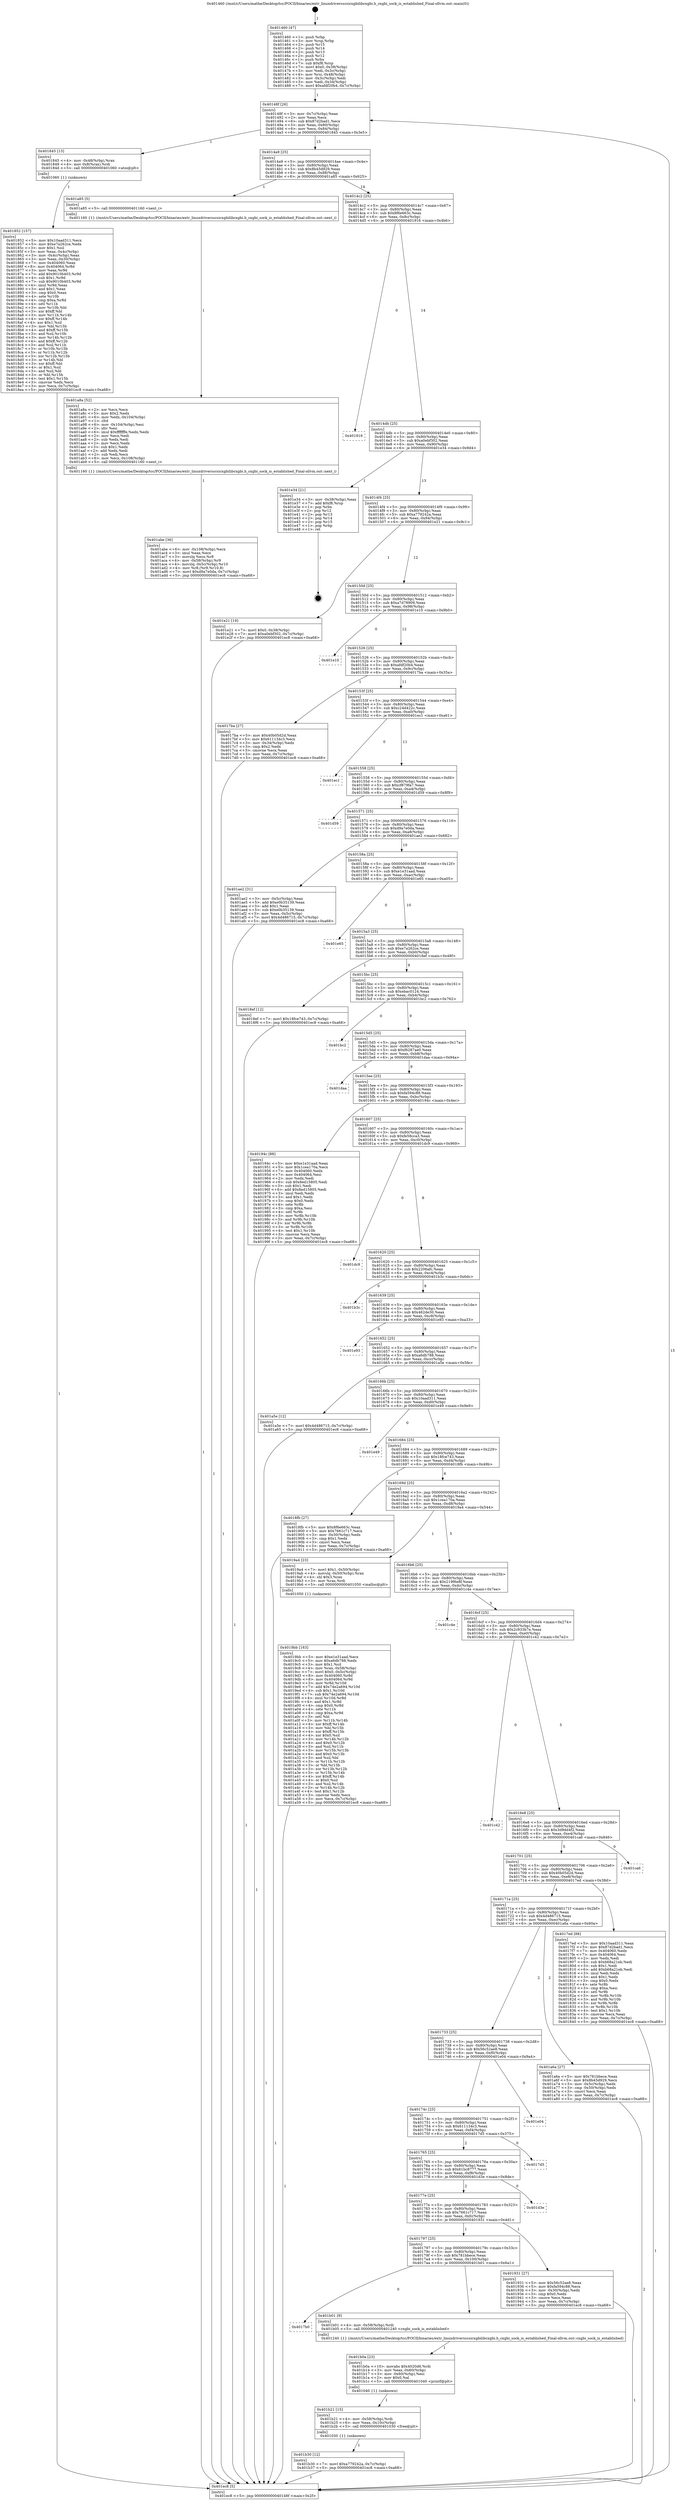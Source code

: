 digraph "0x401460" {
  label = "0x401460 (/mnt/c/Users/mathe/Desktop/tcc/POCII/binaries/extr_linuxdriversscsicxgbilibcxgbi.h_cxgbi_sock_is_established_Final-ollvm.out::main(0))"
  labelloc = "t"
  node[shape=record]

  Entry [label="",width=0.3,height=0.3,shape=circle,fillcolor=black,style=filled]
  "0x40148f" [label="{
     0x40148f [26]\l
     | [instrs]\l
     &nbsp;&nbsp;0x40148f \<+3\>: mov -0x7c(%rbp),%eax\l
     &nbsp;&nbsp;0x401492 \<+2\>: mov %eax,%ecx\l
     &nbsp;&nbsp;0x401494 \<+6\>: sub $0x87d2bad1,%ecx\l
     &nbsp;&nbsp;0x40149a \<+3\>: mov %eax,-0x80(%rbp)\l
     &nbsp;&nbsp;0x40149d \<+6\>: mov %ecx,-0x84(%rbp)\l
     &nbsp;&nbsp;0x4014a3 \<+6\>: je 0000000000401845 \<main+0x3e5\>\l
  }"]
  "0x401845" [label="{
     0x401845 [13]\l
     | [instrs]\l
     &nbsp;&nbsp;0x401845 \<+4\>: mov -0x48(%rbp),%rax\l
     &nbsp;&nbsp;0x401849 \<+4\>: mov 0x8(%rax),%rdi\l
     &nbsp;&nbsp;0x40184d \<+5\>: call 0000000000401060 \<atoi@plt\>\l
     | [calls]\l
     &nbsp;&nbsp;0x401060 \{1\} (unknown)\l
  }"]
  "0x4014a9" [label="{
     0x4014a9 [25]\l
     | [instrs]\l
     &nbsp;&nbsp;0x4014a9 \<+5\>: jmp 00000000004014ae \<main+0x4e\>\l
     &nbsp;&nbsp;0x4014ae \<+3\>: mov -0x80(%rbp),%eax\l
     &nbsp;&nbsp;0x4014b1 \<+5\>: sub $0x8b45d929,%eax\l
     &nbsp;&nbsp;0x4014b6 \<+6\>: mov %eax,-0x88(%rbp)\l
     &nbsp;&nbsp;0x4014bc \<+6\>: je 0000000000401a85 \<main+0x625\>\l
  }"]
  Exit [label="",width=0.3,height=0.3,shape=circle,fillcolor=black,style=filled,peripheries=2]
  "0x401a85" [label="{
     0x401a85 [5]\l
     | [instrs]\l
     &nbsp;&nbsp;0x401a85 \<+5\>: call 0000000000401160 \<next_i\>\l
     | [calls]\l
     &nbsp;&nbsp;0x401160 \{1\} (/mnt/c/Users/mathe/Desktop/tcc/POCII/binaries/extr_linuxdriversscsicxgbilibcxgbi.h_cxgbi_sock_is_established_Final-ollvm.out::next_i)\l
  }"]
  "0x4014c2" [label="{
     0x4014c2 [25]\l
     | [instrs]\l
     &nbsp;&nbsp;0x4014c2 \<+5\>: jmp 00000000004014c7 \<main+0x67\>\l
     &nbsp;&nbsp;0x4014c7 \<+3\>: mov -0x80(%rbp),%eax\l
     &nbsp;&nbsp;0x4014ca \<+5\>: sub $0x8f6e663c,%eax\l
     &nbsp;&nbsp;0x4014cf \<+6\>: mov %eax,-0x8c(%rbp)\l
     &nbsp;&nbsp;0x4014d5 \<+6\>: je 0000000000401916 \<main+0x4b6\>\l
  }"]
  "0x401b30" [label="{
     0x401b30 [12]\l
     | [instrs]\l
     &nbsp;&nbsp;0x401b30 \<+7\>: movl $0xa779242a,-0x7c(%rbp)\l
     &nbsp;&nbsp;0x401b37 \<+5\>: jmp 0000000000401ec8 \<main+0xa68\>\l
  }"]
  "0x401916" [label="{
     0x401916\l
  }", style=dashed]
  "0x4014db" [label="{
     0x4014db [25]\l
     | [instrs]\l
     &nbsp;&nbsp;0x4014db \<+5\>: jmp 00000000004014e0 \<main+0x80\>\l
     &nbsp;&nbsp;0x4014e0 \<+3\>: mov -0x80(%rbp),%eax\l
     &nbsp;&nbsp;0x4014e3 \<+5\>: sub $0xa0ebf302,%eax\l
     &nbsp;&nbsp;0x4014e8 \<+6\>: mov %eax,-0x90(%rbp)\l
     &nbsp;&nbsp;0x4014ee \<+6\>: je 0000000000401e34 \<main+0x9d4\>\l
  }"]
  "0x401b21" [label="{
     0x401b21 [15]\l
     | [instrs]\l
     &nbsp;&nbsp;0x401b21 \<+4\>: mov -0x58(%rbp),%rdi\l
     &nbsp;&nbsp;0x401b25 \<+6\>: mov %eax,-0x10c(%rbp)\l
     &nbsp;&nbsp;0x401b2b \<+5\>: call 0000000000401030 \<free@plt\>\l
     | [calls]\l
     &nbsp;&nbsp;0x401030 \{1\} (unknown)\l
  }"]
  "0x401e34" [label="{
     0x401e34 [21]\l
     | [instrs]\l
     &nbsp;&nbsp;0x401e34 \<+3\>: mov -0x38(%rbp),%eax\l
     &nbsp;&nbsp;0x401e37 \<+7\>: add $0xf8,%rsp\l
     &nbsp;&nbsp;0x401e3e \<+1\>: pop %rbx\l
     &nbsp;&nbsp;0x401e3f \<+2\>: pop %r12\l
     &nbsp;&nbsp;0x401e41 \<+2\>: pop %r13\l
     &nbsp;&nbsp;0x401e43 \<+2\>: pop %r14\l
     &nbsp;&nbsp;0x401e45 \<+2\>: pop %r15\l
     &nbsp;&nbsp;0x401e47 \<+1\>: pop %rbp\l
     &nbsp;&nbsp;0x401e48 \<+1\>: ret\l
  }"]
  "0x4014f4" [label="{
     0x4014f4 [25]\l
     | [instrs]\l
     &nbsp;&nbsp;0x4014f4 \<+5\>: jmp 00000000004014f9 \<main+0x99\>\l
     &nbsp;&nbsp;0x4014f9 \<+3\>: mov -0x80(%rbp),%eax\l
     &nbsp;&nbsp;0x4014fc \<+5\>: sub $0xa779242a,%eax\l
     &nbsp;&nbsp;0x401501 \<+6\>: mov %eax,-0x94(%rbp)\l
     &nbsp;&nbsp;0x401507 \<+6\>: je 0000000000401e21 \<main+0x9c1\>\l
  }"]
  "0x401b0a" [label="{
     0x401b0a [23]\l
     | [instrs]\l
     &nbsp;&nbsp;0x401b0a \<+10\>: movabs $0x4020d6,%rdi\l
     &nbsp;&nbsp;0x401b14 \<+3\>: mov %eax,-0x60(%rbp)\l
     &nbsp;&nbsp;0x401b17 \<+3\>: mov -0x60(%rbp),%esi\l
     &nbsp;&nbsp;0x401b1a \<+2\>: mov $0x0,%al\l
     &nbsp;&nbsp;0x401b1c \<+5\>: call 0000000000401040 \<printf@plt\>\l
     | [calls]\l
     &nbsp;&nbsp;0x401040 \{1\} (unknown)\l
  }"]
  "0x401e21" [label="{
     0x401e21 [19]\l
     | [instrs]\l
     &nbsp;&nbsp;0x401e21 \<+7\>: movl $0x0,-0x38(%rbp)\l
     &nbsp;&nbsp;0x401e28 \<+7\>: movl $0xa0ebf302,-0x7c(%rbp)\l
     &nbsp;&nbsp;0x401e2f \<+5\>: jmp 0000000000401ec8 \<main+0xa68\>\l
  }"]
  "0x40150d" [label="{
     0x40150d [25]\l
     | [instrs]\l
     &nbsp;&nbsp;0x40150d \<+5\>: jmp 0000000000401512 \<main+0xb2\>\l
     &nbsp;&nbsp;0x401512 \<+3\>: mov -0x80(%rbp),%eax\l
     &nbsp;&nbsp;0x401515 \<+5\>: sub $0xa7d78909,%eax\l
     &nbsp;&nbsp;0x40151a \<+6\>: mov %eax,-0x98(%rbp)\l
     &nbsp;&nbsp;0x401520 \<+6\>: je 0000000000401e10 \<main+0x9b0\>\l
  }"]
  "0x4017b0" [label="{
     0x4017b0\l
  }", style=dashed]
  "0x401e10" [label="{
     0x401e10\l
  }", style=dashed]
  "0x401526" [label="{
     0x401526 [25]\l
     | [instrs]\l
     &nbsp;&nbsp;0x401526 \<+5\>: jmp 000000000040152b \<main+0xcb\>\l
     &nbsp;&nbsp;0x40152b \<+3\>: mov -0x80(%rbp),%eax\l
     &nbsp;&nbsp;0x40152e \<+5\>: sub $0xafdf20b4,%eax\l
     &nbsp;&nbsp;0x401533 \<+6\>: mov %eax,-0x9c(%rbp)\l
     &nbsp;&nbsp;0x401539 \<+6\>: je 00000000004017ba \<main+0x35a\>\l
  }"]
  "0x401b01" [label="{
     0x401b01 [9]\l
     | [instrs]\l
     &nbsp;&nbsp;0x401b01 \<+4\>: mov -0x58(%rbp),%rdi\l
     &nbsp;&nbsp;0x401b05 \<+5\>: call 0000000000401240 \<cxgbi_sock_is_established\>\l
     | [calls]\l
     &nbsp;&nbsp;0x401240 \{1\} (/mnt/c/Users/mathe/Desktop/tcc/POCII/binaries/extr_linuxdriversscsicxgbilibcxgbi.h_cxgbi_sock_is_established_Final-ollvm.out::cxgbi_sock_is_established)\l
  }"]
  "0x4017ba" [label="{
     0x4017ba [27]\l
     | [instrs]\l
     &nbsp;&nbsp;0x4017ba \<+5\>: mov $0x40b05d2d,%eax\l
     &nbsp;&nbsp;0x4017bf \<+5\>: mov $0x611134c3,%ecx\l
     &nbsp;&nbsp;0x4017c4 \<+3\>: mov -0x34(%rbp),%edx\l
     &nbsp;&nbsp;0x4017c7 \<+3\>: cmp $0x2,%edx\l
     &nbsp;&nbsp;0x4017ca \<+3\>: cmovne %ecx,%eax\l
     &nbsp;&nbsp;0x4017cd \<+3\>: mov %eax,-0x7c(%rbp)\l
     &nbsp;&nbsp;0x4017d0 \<+5\>: jmp 0000000000401ec8 \<main+0xa68\>\l
  }"]
  "0x40153f" [label="{
     0x40153f [25]\l
     | [instrs]\l
     &nbsp;&nbsp;0x40153f \<+5\>: jmp 0000000000401544 \<main+0xe4\>\l
     &nbsp;&nbsp;0x401544 \<+3\>: mov -0x80(%rbp),%eax\l
     &nbsp;&nbsp;0x401547 \<+5\>: sub $0xc24d422c,%eax\l
     &nbsp;&nbsp;0x40154c \<+6\>: mov %eax,-0xa0(%rbp)\l
     &nbsp;&nbsp;0x401552 \<+6\>: je 0000000000401ec1 \<main+0xa61\>\l
  }"]
  "0x401ec8" [label="{
     0x401ec8 [5]\l
     | [instrs]\l
     &nbsp;&nbsp;0x401ec8 \<+5\>: jmp 000000000040148f \<main+0x2f\>\l
  }"]
  "0x401460" [label="{
     0x401460 [47]\l
     | [instrs]\l
     &nbsp;&nbsp;0x401460 \<+1\>: push %rbp\l
     &nbsp;&nbsp;0x401461 \<+3\>: mov %rsp,%rbp\l
     &nbsp;&nbsp;0x401464 \<+2\>: push %r15\l
     &nbsp;&nbsp;0x401466 \<+2\>: push %r14\l
     &nbsp;&nbsp;0x401468 \<+2\>: push %r13\l
     &nbsp;&nbsp;0x40146a \<+2\>: push %r12\l
     &nbsp;&nbsp;0x40146c \<+1\>: push %rbx\l
     &nbsp;&nbsp;0x40146d \<+7\>: sub $0xf8,%rsp\l
     &nbsp;&nbsp;0x401474 \<+7\>: movl $0x0,-0x38(%rbp)\l
     &nbsp;&nbsp;0x40147b \<+3\>: mov %edi,-0x3c(%rbp)\l
     &nbsp;&nbsp;0x40147e \<+4\>: mov %rsi,-0x48(%rbp)\l
     &nbsp;&nbsp;0x401482 \<+3\>: mov -0x3c(%rbp),%edi\l
     &nbsp;&nbsp;0x401485 \<+3\>: mov %edi,-0x34(%rbp)\l
     &nbsp;&nbsp;0x401488 \<+7\>: movl $0xafdf20b4,-0x7c(%rbp)\l
  }"]
  "0x401abe" [label="{
     0x401abe [36]\l
     | [instrs]\l
     &nbsp;&nbsp;0x401abe \<+6\>: mov -0x108(%rbp),%ecx\l
     &nbsp;&nbsp;0x401ac4 \<+3\>: imul %eax,%ecx\l
     &nbsp;&nbsp;0x401ac7 \<+3\>: movslq %ecx,%r8\l
     &nbsp;&nbsp;0x401aca \<+4\>: mov -0x58(%rbp),%r9\l
     &nbsp;&nbsp;0x401ace \<+4\>: movslq -0x5c(%rbp),%r10\l
     &nbsp;&nbsp;0x401ad2 \<+4\>: mov %r8,(%r9,%r10,8)\l
     &nbsp;&nbsp;0x401ad6 \<+7\>: movl $0xd9a7e0da,-0x7c(%rbp)\l
     &nbsp;&nbsp;0x401add \<+5\>: jmp 0000000000401ec8 \<main+0xa68\>\l
  }"]
  "0x401ec1" [label="{
     0x401ec1\l
  }", style=dashed]
  "0x401558" [label="{
     0x401558 [25]\l
     | [instrs]\l
     &nbsp;&nbsp;0x401558 \<+5\>: jmp 000000000040155d \<main+0xfd\>\l
     &nbsp;&nbsp;0x40155d \<+3\>: mov -0x80(%rbp),%eax\l
     &nbsp;&nbsp;0x401560 \<+5\>: sub $0xcf879fa7,%eax\l
     &nbsp;&nbsp;0x401565 \<+6\>: mov %eax,-0xa4(%rbp)\l
     &nbsp;&nbsp;0x40156b \<+6\>: je 0000000000401d59 \<main+0x8f9\>\l
  }"]
  "0x401a8a" [label="{
     0x401a8a [52]\l
     | [instrs]\l
     &nbsp;&nbsp;0x401a8a \<+2\>: xor %ecx,%ecx\l
     &nbsp;&nbsp;0x401a8c \<+5\>: mov $0x2,%edx\l
     &nbsp;&nbsp;0x401a91 \<+6\>: mov %edx,-0x104(%rbp)\l
     &nbsp;&nbsp;0x401a97 \<+1\>: cltd\l
     &nbsp;&nbsp;0x401a98 \<+6\>: mov -0x104(%rbp),%esi\l
     &nbsp;&nbsp;0x401a9e \<+2\>: idiv %esi\l
     &nbsp;&nbsp;0x401aa0 \<+6\>: imul $0xfffffffe,%edx,%edx\l
     &nbsp;&nbsp;0x401aa6 \<+2\>: mov %ecx,%edi\l
     &nbsp;&nbsp;0x401aa8 \<+2\>: sub %edx,%edi\l
     &nbsp;&nbsp;0x401aaa \<+2\>: mov %ecx,%edx\l
     &nbsp;&nbsp;0x401aac \<+3\>: sub $0x1,%edx\l
     &nbsp;&nbsp;0x401aaf \<+2\>: add %edx,%edi\l
     &nbsp;&nbsp;0x401ab1 \<+2\>: sub %edi,%ecx\l
     &nbsp;&nbsp;0x401ab3 \<+6\>: mov %ecx,-0x108(%rbp)\l
     &nbsp;&nbsp;0x401ab9 \<+5\>: call 0000000000401160 \<next_i\>\l
     | [calls]\l
     &nbsp;&nbsp;0x401160 \{1\} (/mnt/c/Users/mathe/Desktop/tcc/POCII/binaries/extr_linuxdriversscsicxgbilibcxgbi.h_cxgbi_sock_is_established_Final-ollvm.out::next_i)\l
  }"]
  "0x401d59" [label="{
     0x401d59\l
  }", style=dashed]
  "0x401571" [label="{
     0x401571 [25]\l
     | [instrs]\l
     &nbsp;&nbsp;0x401571 \<+5\>: jmp 0000000000401576 \<main+0x116\>\l
     &nbsp;&nbsp;0x401576 \<+3\>: mov -0x80(%rbp),%eax\l
     &nbsp;&nbsp;0x401579 \<+5\>: sub $0xd9a7e0da,%eax\l
     &nbsp;&nbsp;0x40157e \<+6\>: mov %eax,-0xa8(%rbp)\l
     &nbsp;&nbsp;0x401584 \<+6\>: je 0000000000401ae2 \<main+0x682\>\l
  }"]
  "0x4019bb" [label="{
     0x4019bb [163]\l
     | [instrs]\l
     &nbsp;&nbsp;0x4019bb \<+5\>: mov $0xe1e31aad,%ecx\l
     &nbsp;&nbsp;0x4019c0 \<+5\>: mov $0xa6db788,%edx\l
     &nbsp;&nbsp;0x4019c5 \<+3\>: mov $0x1,%sil\l
     &nbsp;&nbsp;0x4019c8 \<+4\>: mov %rax,-0x58(%rbp)\l
     &nbsp;&nbsp;0x4019cc \<+7\>: movl $0x0,-0x5c(%rbp)\l
     &nbsp;&nbsp;0x4019d3 \<+8\>: mov 0x404060,%r8d\l
     &nbsp;&nbsp;0x4019db \<+8\>: mov 0x404064,%r9d\l
     &nbsp;&nbsp;0x4019e3 \<+3\>: mov %r8d,%r10d\l
     &nbsp;&nbsp;0x4019e6 \<+7\>: add $0x74e2a694,%r10d\l
     &nbsp;&nbsp;0x4019ed \<+4\>: sub $0x1,%r10d\l
     &nbsp;&nbsp;0x4019f1 \<+7\>: sub $0x74e2a694,%r10d\l
     &nbsp;&nbsp;0x4019f8 \<+4\>: imul %r10d,%r8d\l
     &nbsp;&nbsp;0x4019fc \<+4\>: and $0x1,%r8d\l
     &nbsp;&nbsp;0x401a00 \<+4\>: cmp $0x0,%r8d\l
     &nbsp;&nbsp;0x401a04 \<+4\>: sete %r11b\l
     &nbsp;&nbsp;0x401a08 \<+4\>: cmp $0xa,%r9d\l
     &nbsp;&nbsp;0x401a0c \<+3\>: setl %bl\l
     &nbsp;&nbsp;0x401a0f \<+3\>: mov %r11b,%r14b\l
     &nbsp;&nbsp;0x401a12 \<+4\>: xor $0xff,%r14b\l
     &nbsp;&nbsp;0x401a16 \<+3\>: mov %bl,%r15b\l
     &nbsp;&nbsp;0x401a19 \<+4\>: xor $0xff,%r15b\l
     &nbsp;&nbsp;0x401a1d \<+4\>: xor $0x0,%sil\l
     &nbsp;&nbsp;0x401a21 \<+3\>: mov %r14b,%r12b\l
     &nbsp;&nbsp;0x401a24 \<+4\>: and $0x0,%r12b\l
     &nbsp;&nbsp;0x401a28 \<+3\>: and %sil,%r11b\l
     &nbsp;&nbsp;0x401a2b \<+3\>: mov %r15b,%r13b\l
     &nbsp;&nbsp;0x401a2e \<+4\>: and $0x0,%r13b\l
     &nbsp;&nbsp;0x401a32 \<+3\>: and %sil,%bl\l
     &nbsp;&nbsp;0x401a35 \<+3\>: or %r11b,%r12b\l
     &nbsp;&nbsp;0x401a38 \<+3\>: or %bl,%r13b\l
     &nbsp;&nbsp;0x401a3b \<+3\>: xor %r13b,%r12b\l
     &nbsp;&nbsp;0x401a3e \<+3\>: or %r15b,%r14b\l
     &nbsp;&nbsp;0x401a41 \<+4\>: xor $0xff,%r14b\l
     &nbsp;&nbsp;0x401a45 \<+4\>: or $0x0,%sil\l
     &nbsp;&nbsp;0x401a49 \<+3\>: and %sil,%r14b\l
     &nbsp;&nbsp;0x401a4c \<+3\>: or %r14b,%r12b\l
     &nbsp;&nbsp;0x401a4f \<+4\>: test $0x1,%r12b\l
     &nbsp;&nbsp;0x401a53 \<+3\>: cmovne %edx,%ecx\l
     &nbsp;&nbsp;0x401a56 \<+3\>: mov %ecx,-0x7c(%rbp)\l
     &nbsp;&nbsp;0x401a59 \<+5\>: jmp 0000000000401ec8 \<main+0xa68\>\l
  }"]
  "0x401ae2" [label="{
     0x401ae2 [31]\l
     | [instrs]\l
     &nbsp;&nbsp;0x401ae2 \<+3\>: mov -0x5c(%rbp),%eax\l
     &nbsp;&nbsp;0x401ae5 \<+5\>: add $0xe0b35139,%eax\l
     &nbsp;&nbsp;0x401aea \<+3\>: add $0x1,%eax\l
     &nbsp;&nbsp;0x401aed \<+5\>: sub $0xe0b35139,%eax\l
     &nbsp;&nbsp;0x401af2 \<+3\>: mov %eax,-0x5c(%rbp)\l
     &nbsp;&nbsp;0x401af5 \<+7\>: movl $0x4d486715,-0x7c(%rbp)\l
     &nbsp;&nbsp;0x401afc \<+5\>: jmp 0000000000401ec8 \<main+0xa68\>\l
  }"]
  "0x40158a" [label="{
     0x40158a [25]\l
     | [instrs]\l
     &nbsp;&nbsp;0x40158a \<+5\>: jmp 000000000040158f \<main+0x12f\>\l
     &nbsp;&nbsp;0x40158f \<+3\>: mov -0x80(%rbp),%eax\l
     &nbsp;&nbsp;0x401592 \<+5\>: sub $0xe1e31aad,%eax\l
     &nbsp;&nbsp;0x401597 \<+6\>: mov %eax,-0xac(%rbp)\l
     &nbsp;&nbsp;0x40159d \<+6\>: je 0000000000401e65 \<main+0xa05\>\l
  }"]
  "0x401797" [label="{
     0x401797 [25]\l
     | [instrs]\l
     &nbsp;&nbsp;0x401797 \<+5\>: jmp 000000000040179c \<main+0x33c\>\l
     &nbsp;&nbsp;0x40179c \<+3\>: mov -0x80(%rbp),%eax\l
     &nbsp;&nbsp;0x40179f \<+5\>: sub $0x781bbece,%eax\l
     &nbsp;&nbsp;0x4017a4 \<+6\>: mov %eax,-0x100(%rbp)\l
     &nbsp;&nbsp;0x4017aa \<+6\>: je 0000000000401b01 \<main+0x6a1\>\l
  }"]
  "0x401e65" [label="{
     0x401e65\l
  }", style=dashed]
  "0x4015a3" [label="{
     0x4015a3 [25]\l
     | [instrs]\l
     &nbsp;&nbsp;0x4015a3 \<+5\>: jmp 00000000004015a8 \<main+0x148\>\l
     &nbsp;&nbsp;0x4015a8 \<+3\>: mov -0x80(%rbp),%eax\l
     &nbsp;&nbsp;0x4015ab \<+5\>: sub $0xe7a262ce,%eax\l
     &nbsp;&nbsp;0x4015b0 \<+6\>: mov %eax,-0xb0(%rbp)\l
     &nbsp;&nbsp;0x4015b6 \<+6\>: je 00000000004018ef \<main+0x48f\>\l
  }"]
  "0x401931" [label="{
     0x401931 [27]\l
     | [instrs]\l
     &nbsp;&nbsp;0x401931 \<+5\>: mov $0x56c52ae8,%eax\l
     &nbsp;&nbsp;0x401936 \<+5\>: mov $0xfa594c88,%ecx\l
     &nbsp;&nbsp;0x40193b \<+3\>: mov -0x30(%rbp),%edx\l
     &nbsp;&nbsp;0x40193e \<+3\>: cmp $0x0,%edx\l
     &nbsp;&nbsp;0x401941 \<+3\>: cmove %ecx,%eax\l
     &nbsp;&nbsp;0x401944 \<+3\>: mov %eax,-0x7c(%rbp)\l
     &nbsp;&nbsp;0x401947 \<+5\>: jmp 0000000000401ec8 \<main+0xa68\>\l
  }"]
  "0x4018ef" [label="{
     0x4018ef [12]\l
     | [instrs]\l
     &nbsp;&nbsp;0x4018ef \<+7\>: movl $0x18fce743,-0x7c(%rbp)\l
     &nbsp;&nbsp;0x4018f6 \<+5\>: jmp 0000000000401ec8 \<main+0xa68\>\l
  }"]
  "0x4015bc" [label="{
     0x4015bc [25]\l
     | [instrs]\l
     &nbsp;&nbsp;0x4015bc \<+5\>: jmp 00000000004015c1 \<main+0x161\>\l
     &nbsp;&nbsp;0x4015c1 \<+3\>: mov -0x80(%rbp),%eax\l
     &nbsp;&nbsp;0x4015c4 \<+5\>: sub $0xebac0124,%eax\l
     &nbsp;&nbsp;0x4015c9 \<+6\>: mov %eax,-0xb4(%rbp)\l
     &nbsp;&nbsp;0x4015cf \<+6\>: je 0000000000401bc2 \<main+0x762\>\l
  }"]
  "0x40177e" [label="{
     0x40177e [25]\l
     | [instrs]\l
     &nbsp;&nbsp;0x40177e \<+5\>: jmp 0000000000401783 \<main+0x323\>\l
     &nbsp;&nbsp;0x401783 \<+3\>: mov -0x80(%rbp),%eax\l
     &nbsp;&nbsp;0x401786 \<+5\>: sub $0x7661c717,%eax\l
     &nbsp;&nbsp;0x40178b \<+6\>: mov %eax,-0xfc(%rbp)\l
     &nbsp;&nbsp;0x401791 \<+6\>: je 0000000000401931 \<main+0x4d1\>\l
  }"]
  "0x401bc2" [label="{
     0x401bc2\l
  }", style=dashed]
  "0x4015d5" [label="{
     0x4015d5 [25]\l
     | [instrs]\l
     &nbsp;&nbsp;0x4015d5 \<+5\>: jmp 00000000004015da \<main+0x17a\>\l
     &nbsp;&nbsp;0x4015da \<+3\>: mov -0x80(%rbp),%eax\l
     &nbsp;&nbsp;0x4015dd \<+5\>: sub $0xf6287ae0,%eax\l
     &nbsp;&nbsp;0x4015e2 \<+6\>: mov %eax,-0xb8(%rbp)\l
     &nbsp;&nbsp;0x4015e8 \<+6\>: je 0000000000401daa \<main+0x94a\>\l
  }"]
  "0x401d3e" [label="{
     0x401d3e\l
  }", style=dashed]
  "0x401daa" [label="{
     0x401daa\l
  }", style=dashed]
  "0x4015ee" [label="{
     0x4015ee [25]\l
     | [instrs]\l
     &nbsp;&nbsp;0x4015ee \<+5\>: jmp 00000000004015f3 \<main+0x193\>\l
     &nbsp;&nbsp;0x4015f3 \<+3\>: mov -0x80(%rbp),%eax\l
     &nbsp;&nbsp;0x4015f6 \<+5\>: sub $0xfa594c88,%eax\l
     &nbsp;&nbsp;0x4015fb \<+6\>: mov %eax,-0xbc(%rbp)\l
     &nbsp;&nbsp;0x401601 \<+6\>: je 000000000040194c \<main+0x4ec\>\l
  }"]
  "0x401765" [label="{
     0x401765 [25]\l
     | [instrs]\l
     &nbsp;&nbsp;0x401765 \<+5\>: jmp 000000000040176a \<main+0x30a\>\l
     &nbsp;&nbsp;0x40176a \<+3\>: mov -0x80(%rbp),%eax\l
     &nbsp;&nbsp;0x40176d \<+5\>: sub $0x61bc8777,%eax\l
     &nbsp;&nbsp;0x401772 \<+6\>: mov %eax,-0xf8(%rbp)\l
     &nbsp;&nbsp;0x401778 \<+6\>: je 0000000000401d3e \<main+0x8de\>\l
  }"]
  "0x40194c" [label="{
     0x40194c [88]\l
     | [instrs]\l
     &nbsp;&nbsp;0x40194c \<+5\>: mov $0xe1e31aad,%eax\l
     &nbsp;&nbsp;0x401951 \<+5\>: mov $0x1cea170a,%ecx\l
     &nbsp;&nbsp;0x401956 \<+7\>: mov 0x404060,%edx\l
     &nbsp;&nbsp;0x40195d \<+7\>: mov 0x404064,%esi\l
     &nbsp;&nbsp;0x401964 \<+2\>: mov %edx,%edi\l
     &nbsp;&nbsp;0x401966 \<+6\>: sub $0x8ed15805,%edi\l
     &nbsp;&nbsp;0x40196c \<+3\>: sub $0x1,%edi\l
     &nbsp;&nbsp;0x40196f \<+6\>: add $0x8ed15805,%edi\l
     &nbsp;&nbsp;0x401975 \<+3\>: imul %edi,%edx\l
     &nbsp;&nbsp;0x401978 \<+3\>: and $0x1,%edx\l
     &nbsp;&nbsp;0x40197b \<+3\>: cmp $0x0,%edx\l
     &nbsp;&nbsp;0x40197e \<+4\>: sete %r8b\l
     &nbsp;&nbsp;0x401982 \<+3\>: cmp $0xa,%esi\l
     &nbsp;&nbsp;0x401985 \<+4\>: setl %r9b\l
     &nbsp;&nbsp;0x401989 \<+3\>: mov %r8b,%r10b\l
     &nbsp;&nbsp;0x40198c \<+3\>: and %r9b,%r10b\l
     &nbsp;&nbsp;0x40198f \<+3\>: xor %r9b,%r8b\l
     &nbsp;&nbsp;0x401992 \<+3\>: or %r8b,%r10b\l
     &nbsp;&nbsp;0x401995 \<+4\>: test $0x1,%r10b\l
     &nbsp;&nbsp;0x401999 \<+3\>: cmovne %ecx,%eax\l
     &nbsp;&nbsp;0x40199c \<+3\>: mov %eax,-0x7c(%rbp)\l
     &nbsp;&nbsp;0x40199f \<+5\>: jmp 0000000000401ec8 \<main+0xa68\>\l
  }"]
  "0x401607" [label="{
     0x401607 [25]\l
     | [instrs]\l
     &nbsp;&nbsp;0x401607 \<+5\>: jmp 000000000040160c \<main+0x1ac\>\l
     &nbsp;&nbsp;0x40160c \<+3\>: mov -0x80(%rbp),%eax\l
     &nbsp;&nbsp;0x40160f \<+5\>: sub $0xfe58cca3,%eax\l
     &nbsp;&nbsp;0x401614 \<+6\>: mov %eax,-0xc0(%rbp)\l
     &nbsp;&nbsp;0x40161a \<+6\>: je 0000000000401dc9 \<main+0x969\>\l
  }"]
  "0x4017d5" [label="{
     0x4017d5\l
  }", style=dashed]
  "0x401dc9" [label="{
     0x401dc9\l
  }", style=dashed]
  "0x401620" [label="{
     0x401620 [25]\l
     | [instrs]\l
     &nbsp;&nbsp;0x401620 \<+5\>: jmp 0000000000401625 \<main+0x1c5\>\l
     &nbsp;&nbsp;0x401625 \<+3\>: mov -0x80(%rbp),%eax\l
     &nbsp;&nbsp;0x401628 \<+5\>: sub $0x2206afc,%eax\l
     &nbsp;&nbsp;0x40162d \<+6\>: mov %eax,-0xc4(%rbp)\l
     &nbsp;&nbsp;0x401633 \<+6\>: je 0000000000401b3c \<main+0x6dc\>\l
  }"]
  "0x40174c" [label="{
     0x40174c [25]\l
     | [instrs]\l
     &nbsp;&nbsp;0x40174c \<+5\>: jmp 0000000000401751 \<main+0x2f1\>\l
     &nbsp;&nbsp;0x401751 \<+3\>: mov -0x80(%rbp),%eax\l
     &nbsp;&nbsp;0x401754 \<+5\>: sub $0x611134c3,%eax\l
     &nbsp;&nbsp;0x401759 \<+6\>: mov %eax,-0xf4(%rbp)\l
     &nbsp;&nbsp;0x40175f \<+6\>: je 00000000004017d5 \<main+0x375\>\l
  }"]
  "0x401b3c" [label="{
     0x401b3c\l
  }", style=dashed]
  "0x401639" [label="{
     0x401639 [25]\l
     | [instrs]\l
     &nbsp;&nbsp;0x401639 \<+5\>: jmp 000000000040163e \<main+0x1de\>\l
     &nbsp;&nbsp;0x40163e \<+3\>: mov -0x80(%rbp),%eax\l
     &nbsp;&nbsp;0x401641 \<+5\>: sub $0x462de30,%eax\l
     &nbsp;&nbsp;0x401646 \<+6\>: mov %eax,-0xc8(%rbp)\l
     &nbsp;&nbsp;0x40164c \<+6\>: je 0000000000401e93 \<main+0xa33\>\l
  }"]
  "0x401e04" [label="{
     0x401e04\l
  }", style=dashed]
  "0x401e93" [label="{
     0x401e93\l
  }", style=dashed]
  "0x401652" [label="{
     0x401652 [25]\l
     | [instrs]\l
     &nbsp;&nbsp;0x401652 \<+5\>: jmp 0000000000401657 \<main+0x1f7\>\l
     &nbsp;&nbsp;0x401657 \<+3\>: mov -0x80(%rbp),%eax\l
     &nbsp;&nbsp;0x40165a \<+5\>: sub $0xa6db788,%eax\l
     &nbsp;&nbsp;0x40165f \<+6\>: mov %eax,-0xcc(%rbp)\l
     &nbsp;&nbsp;0x401665 \<+6\>: je 0000000000401a5e \<main+0x5fe\>\l
  }"]
  "0x401733" [label="{
     0x401733 [25]\l
     | [instrs]\l
     &nbsp;&nbsp;0x401733 \<+5\>: jmp 0000000000401738 \<main+0x2d8\>\l
     &nbsp;&nbsp;0x401738 \<+3\>: mov -0x80(%rbp),%eax\l
     &nbsp;&nbsp;0x40173b \<+5\>: sub $0x56c52ae8,%eax\l
     &nbsp;&nbsp;0x401740 \<+6\>: mov %eax,-0xf0(%rbp)\l
     &nbsp;&nbsp;0x401746 \<+6\>: je 0000000000401e04 \<main+0x9a4\>\l
  }"]
  "0x401a5e" [label="{
     0x401a5e [12]\l
     | [instrs]\l
     &nbsp;&nbsp;0x401a5e \<+7\>: movl $0x4d486715,-0x7c(%rbp)\l
     &nbsp;&nbsp;0x401a65 \<+5\>: jmp 0000000000401ec8 \<main+0xa68\>\l
  }"]
  "0x40166b" [label="{
     0x40166b [25]\l
     | [instrs]\l
     &nbsp;&nbsp;0x40166b \<+5\>: jmp 0000000000401670 \<main+0x210\>\l
     &nbsp;&nbsp;0x401670 \<+3\>: mov -0x80(%rbp),%eax\l
     &nbsp;&nbsp;0x401673 \<+5\>: sub $0x10aad311,%eax\l
     &nbsp;&nbsp;0x401678 \<+6\>: mov %eax,-0xd0(%rbp)\l
     &nbsp;&nbsp;0x40167e \<+6\>: je 0000000000401e49 \<main+0x9e9\>\l
  }"]
  "0x401a6a" [label="{
     0x401a6a [27]\l
     | [instrs]\l
     &nbsp;&nbsp;0x401a6a \<+5\>: mov $0x781bbece,%eax\l
     &nbsp;&nbsp;0x401a6f \<+5\>: mov $0x8b45d929,%ecx\l
     &nbsp;&nbsp;0x401a74 \<+3\>: mov -0x5c(%rbp),%edx\l
     &nbsp;&nbsp;0x401a77 \<+3\>: cmp -0x50(%rbp),%edx\l
     &nbsp;&nbsp;0x401a7a \<+3\>: cmovl %ecx,%eax\l
     &nbsp;&nbsp;0x401a7d \<+3\>: mov %eax,-0x7c(%rbp)\l
     &nbsp;&nbsp;0x401a80 \<+5\>: jmp 0000000000401ec8 \<main+0xa68\>\l
  }"]
  "0x401e49" [label="{
     0x401e49\l
  }", style=dashed]
  "0x401684" [label="{
     0x401684 [25]\l
     | [instrs]\l
     &nbsp;&nbsp;0x401684 \<+5\>: jmp 0000000000401689 \<main+0x229\>\l
     &nbsp;&nbsp;0x401689 \<+3\>: mov -0x80(%rbp),%eax\l
     &nbsp;&nbsp;0x40168c \<+5\>: sub $0x18fce743,%eax\l
     &nbsp;&nbsp;0x401691 \<+6\>: mov %eax,-0xd4(%rbp)\l
     &nbsp;&nbsp;0x401697 \<+6\>: je 00000000004018fb \<main+0x49b\>\l
  }"]
  "0x401852" [label="{
     0x401852 [157]\l
     | [instrs]\l
     &nbsp;&nbsp;0x401852 \<+5\>: mov $0x10aad311,%ecx\l
     &nbsp;&nbsp;0x401857 \<+5\>: mov $0xe7a262ce,%edx\l
     &nbsp;&nbsp;0x40185c \<+3\>: mov $0x1,%sil\l
     &nbsp;&nbsp;0x40185f \<+3\>: mov %eax,-0x4c(%rbp)\l
     &nbsp;&nbsp;0x401862 \<+3\>: mov -0x4c(%rbp),%eax\l
     &nbsp;&nbsp;0x401865 \<+3\>: mov %eax,-0x30(%rbp)\l
     &nbsp;&nbsp;0x401868 \<+7\>: mov 0x404060,%eax\l
     &nbsp;&nbsp;0x40186f \<+8\>: mov 0x404064,%r8d\l
     &nbsp;&nbsp;0x401877 \<+3\>: mov %eax,%r9d\l
     &nbsp;&nbsp;0x40187a \<+7\>: add $0x9010b403,%r9d\l
     &nbsp;&nbsp;0x401881 \<+4\>: sub $0x1,%r9d\l
     &nbsp;&nbsp;0x401885 \<+7\>: sub $0x9010b403,%r9d\l
     &nbsp;&nbsp;0x40188c \<+4\>: imul %r9d,%eax\l
     &nbsp;&nbsp;0x401890 \<+3\>: and $0x1,%eax\l
     &nbsp;&nbsp;0x401893 \<+3\>: cmp $0x0,%eax\l
     &nbsp;&nbsp;0x401896 \<+4\>: sete %r10b\l
     &nbsp;&nbsp;0x40189a \<+4\>: cmp $0xa,%r8d\l
     &nbsp;&nbsp;0x40189e \<+4\>: setl %r11b\l
     &nbsp;&nbsp;0x4018a2 \<+3\>: mov %r10b,%bl\l
     &nbsp;&nbsp;0x4018a5 \<+3\>: xor $0xff,%bl\l
     &nbsp;&nbsp;0x4018a8 \<+3\>: mov %r11b,%r14b\l
     &nbsp;&nbsp;0x4018ab \<+4\>: xor $0xff,%r14b\l
     &nbsp;&nbsp;0x4018af \<+4\>: xor $0x1,%sil\l
     &nbsp;&nbsp;0x4018b3 \<+3\>: mov %bl,%r15b\l
     &nbsp;&nbsp;0x4018b6 \<+4\>: and $0xff,%r15b\l
     &nbsp;&nbsp;0x4018ba \<+3\>: and %sil,%r10b\l
     &nbsp;&nbsp;0x4018bd \<+3\>: mov %r14b,%r12b\l
     &nbsp;&nbsp;0x4018c0 \<+4\>: and $0xff,%r12b\l
     &nbsp;&nbsp;0x4018c4 \<+3\>: and %sil,%r11b\l
     &nbsp;&nbsp;0x4018c7 \<+3\>: or %r10b,%r15b\l
     &nbsp;&nbsp;0x4018ca \<+3\>: or %r11b,%r12b\l
     &nbsp;&nbsp;0x4018cd \<+3\>: xor %r12b,%r15b\l
     &nbsp;&nbsp;0x4018d0 \<+3\>: or %r14b,%bl\l
     &nbsp;&nbsp;0x4018d3 \<+3\>: xor $0xff,%bl\l
     &nbsp;&nbsp;0x4018d6 \<+4\>: or $0x1,%sil\l
     &nbsp;&nbsp;0x4018da \<+3\>: and %sil,%bl\l
     &nbsp;&nbsp;0x4018dd \<+3\>: or %bl,%r15b\l
     &nbsp;&nbsp;0x4018e0 \<+4\>: test $0x1,%r15b\l
     &nbsp;&nbsp;0x4018e4 \<+3\>: cmovne %edx,%ecx\l
     &nbsp;&nbsp;0x4018e7 \<+3\>: mov %ecx,-0x7c(%rbp)\l
     &nbsp;&nbsp;0x4018ea \<+5\>: jmp 0000000000401ec8 \<main+0xa68\>\l
  }"]
  "0x4018fb" [label="{
     0x4018fb [27]\l
     | [instrs]\l
     &nbsp;&nbsp;0x4018fb \<+5\>: mov $0x8f6e663c,%eax\l
     &nbsp;&nbsp;0x401900 \<+5\>: mov $0x7661c717,%ecx\l
     &nbsp;&nbsp;0x401905 \<+3\>: mov -0x30(%rbp),%edx\l
     &nbsp;&nbsp;0x401908 \<+3\>: cmp $0x1,%edx\l
     &nbsp;&nbsp;0x40190b \<+3\>: cmovl %ecx,%eax\l
     &nbsp;&nbsp;0x40190e \<+3\>: mov %eax,-0x7c(%rbp)\l
     &nbsp;&nbsp;0x401911 \<+5\>: jmp 0000000000401ec8 \<main+0xa68\>\l
  }"]
  "0x40169d" [label="{
     0x40169d [25]\l
     | [instrs]\l
     &nbsp;&nbsp;0x40169d \<+5\>: jmp 00000000004016a2 \<main+0x242\>\l
     &nbsp;&nbsp;0x4016a2 \<+3\>: mov -0x80(%rbp),%eax\l
     &nbsp;&nbsp;0x4016a5 \<+5\>: sub $0x1cea170a,%eax\l
     &nbsp;&nbsp;0x4016aa \<+6\>: mov %eax,-0xd8(%rbp)\l
     &nbsp;&nbsp;0x4016b0 \<+6\>: je 00000000004019a4 \<main+0x544\>\l
  }"]
  "0x40171a" [label="{
     0x40171a [25]\l
     | [instrs]\l
     &nbsp;&nbsp;0x40171a \<+5\>: jmp 000000000040171f \<main+0x2bf\>\l
     &nbsp;&nbsp;0x40171f \<+3\>: mov -0x80(%rbp),%eax\l
     &nbsp;&nbsp;0x401722 \<+5\>: sub $0x4d486715,%eax\l
     &nbsp;&nbsp;0x401727 \<+6\>: mov %eax,-0xec(%rbp)\l
     &nbsp;&nbsp;0x40172d \<+6\>: je 0000000000401a6a \<main+0x60a\>\l
  }"]
  "0x4019a4" [label="{
     0x4019a4 [23]\l
     | [instrs]\l
     &nbsp;&nbsp;0x4019a4 \<+7\>: movl $0x1,-0x50(%rbp)\l
     &nbsp;&nbsp;0x4019ab \<+4\>: movslq -0x50(%rbp),%rax\l
     &nbsp;&nbsp;0x4019af \<+4\>: shl $0x3,%rax\l
     &nbsp;&nbsp;0x4019b3 \<+3\>: mov %rax,%rdi\l
     &nbsp;&nbsp;0x4019b6 \<+5\>: call 0000000000401050 \<malloc@plt\>\l
     | [calls]\l
     &nbsp;&nbsp;0x401050 \{1\} (unknown)\l
  }"]
  "0x4016b6" [label="{
     0x4016b6 [25]\l
     | [instrs]\l
     &nbsp;&nbsp;0x4016b6 \<+5\>: jmp 00000000004016bb \<main+0x25b\>\l
     &nbsp;&nbsp;0x4016bb \<+3\>: mov -0x80(%rbp),%eax\l
     &nbsp;&nbsp;0x4016be \<+5\>: sub $0x219f6e8f,%eax\l
     &nbsp;&nbsp;0x4016c3 \<+6\>: mov %eax,-0xdc(%rbp)\l
     &nbsp;&nbsp;0x4016c9 \<+6\>: je 0000000000401c4e \<main+0x7ee\>\l
  }"]
  "0x4017ed" [label="{
     0x4017ed [88]\l
     | [instrs]\l
     &nbsp;&nbsp;0x4017ed \<+5\>: mov $0x10aad311,%eax\l
     &nbsp;&nbsp;0x4017f2 \<+5\>: mov $0x87d2bad1,%ecx\l
     &nbsp;&nbsp;0x4017f7 \<+7\>: mov 0x404060,%edx\l
     &nbsp;&nbsp;0x4017fe \<+7\>: mov 0x404064,%esi\l
     &nbsp;&nbsp;0x401805 \<+2\>: mov %edx,%edi\l
     &nbsp;&nbsp;0x401807 \<+6\>: sub $0xb68a21eb,%edi\l
     &nbsp;&nbsp;0x40180d \<+3\>: sub $0x1,%edi\l
     &nbsp;&nbsp;0x401810 \<+6\>: add $0xb68a21eb,%edi\l
     &nbsp;&nbsp;0x401816 \<+3\>: imul %edi,%edx\l
     &nbsp;&nbsp;0x401819 \<+3\>: and $0x1,%edx\l
     &nbsp;&nbsp;0x40181c \<+3\>: cmp $0x0,%edx\l
     &nbsp;&nbsp;0x40181f \<+4\>: sete %r8b\l
     &nbsp;&nbsp;0x401823 \<+3\>: cmp $0xa,%esi\l
     &nbsp;&nbsp;0x401826 \<+4\>: setl %r9b\l
     &nbsp;&nbsp;0x40182a \<+3\>: mov %r8b,%r10b\l
     &nbsp;&nbsp;0x40182d \<+3\>: and %r9b,%r10b\l
     &nbsp;&nbsp;0x401830 \<+3\>: xor %r9b,%r8b\l
     &nbsp;&nbsp;0x401833 \<+3\>: or %r8b,%r10b\l
     &nbsp;&nbsp;0x401836 \<+4\>: test $0x1,%r10b\l
     &nbsp;&nbsp;0x40183a \<+3\>: cmovne %ecx,%eax\l
     &nbsp;&nbsp;0x40183d \<+3\>: mov %eax,-0x7c(%rbp)\l
     &nbsp;&nbsp;0x401840 \<+5\>: jmp 0000000000401ec8 \<main+0xa68\>\l
  }"]
  "0x401c4e" [label="{
     0x401c4e\l
  }", style=dashed]
  "0x4016cf" [label="{
     0x4016cf [25]\l
     | [instrs]\l
     &nbsp;&nbsp;0x4016cf \<+5\>: jmp 00000000004016d4 \<main+0x274\>\l
     &nbsp;&nbsp;0x4016d4 \<+3\>: mov -0x80(%rbp),%eax\l
     &nbsp;&nbsp;0x4016d7 \<+5\>: sub $0x2c933b7e,%eax\l
     &nbsp;&nbsp;0x4016dc \<+6\>: mov %eax,-0xe0(%rbp)\l
     &nbsp;&nbsp;0x4016e2 \<+6\>: je 0000000000401c42 \<main+0x7e2\>\l
  }"]
  "0x401701" [label="{
     0x401701 [25]\l
     | [instrs]\l
     &nbsp;&nbsp;0x401701 \<+5\>: jmp 0000000000401706 \<main+0x2a6\>\l
     &nbsp;&nbsp;0x401706 \<+3\>: mov -0x80(%rbp),%eax\l
     &nbsp;&nbsp;0x401709 \<+5\>: sub $0x40b05d2d,%eax\l
     &nbsp;&nbsp;0x40170e \<+6\>: mov %eax,-0xe8(%rbp)\l
     &nbsp;&nbsp;0x401714 \<+6\>: je 00000000004017ed \<main+0x38d\>\l
  }"]
  "0x401c42" [label="{
     0x401c42\l
  }", style=dashed]
  "0x4016e8" [label="{
     0x4016e8 [25]\l
     | [instrs]\l
     &nbsp;&nbsp;0x4016e8 \<+5\>: jmp 00000000004016ed \<main+0x28d\>\l
     &nbsp;&nbsp;0x4016ed \<+3\>: mov -0x80(%rbp),%eax\l
     &nbsp;&nbsp;0x4016f0 \<+5\>: sub $0x3d9dd4f2,%eax\l
     &nbsp;&nbsp;0x4016f5 \<+6\>: mov %eax,-0xe4(%rbp)\l
     &nbsp;&nbsp;0x4016fb \<+6\>: je 0000000000401ca6 \<main+0x846\>\l
  }"]
  "0x401ca6" [label="{
     0x401ca6\l
  }", style=dashed]
  Entry -> "0x401460" [label=" 1"]
  "0x40148f" -> "0x401845" [label=" 1"]
  "0x40148f" -> "0x4014a9" [label=" 15"]
  "0x401e34" -> Exit [label=" 1"]
  "0x4014a9" -> "0x401a85" [label=" 1"]
  "0x4014a9" -> "0x4014c2" [label=" 14"]
  "0x401e21" -> "0x401ec8" [label=" 1"]
  "0x4014c2" -> "0x401916" [label=" 0"]
  "0x4014c2" -> "0x4014db" [label=" 14"]
  "0x401b30" -> "0x401ec8" [label=" 1"]
  "0x4014db" -> "0x401e34" [label=" 1"]
  "0x4014db" -> "0x4014f4" [label=" 13"]
  "0x401b21" -> "0x401b30" [label=" 1"]
  "0x4014f4" -> "0x401e21" [label=" 1"]
  "0x4014f4" -> "0x40150d" [label=" 12"]
  "0x401b0a" -> "0x401b21" [label=" 1"]
  "0x40150d" -> "0x401e10" [label=" 0"]
  "0x40150d" -> "0x401526" [label=" 12"]
  "0x401b01" -> "0x401b0a" [label=" 1"]
  "0x401526" -> "0x4017ba" [label=" 1"]
  "0x401526" -> "0x40153f" [label=" 11"]
  "0x4017ba" -> "0x401ec8" [label=" 1"]
  "0x401460" -> "0x40148f" [label=" 1"]
  "0x401ec8" -> "0x40148f" [label=" 15"]
  "0x401797" -> "0x4017b0" [label=" 0"]
  "0x40153f" -> "0x401ec1" [label=" 0"]
  "0x40153f" -> "0x401558" [label=" 11"]
  "0x401797" -> "0x401b01" [label=" 1"]
  "0x401558" -> "0x401d59" [label=" 0"]
  "0x401558" -> "0x401571" [label=" 11"]
  "0x401ae2" -> "0x401ec8" [label=" 1"]
  "0x401571" -> "0x401ae2" [label=" 1"]
  "0x401571" -> "0x40158a" [label=" 10"]
  "0x401abe" -> "0x401ec8" [label=" 1"]
  "0x40158a" -> "0x401e65" [label=" 0"]
  "0x40158a" -> "0x4015a3" [label=" 10"]
  "0x401a8a" -> "0x401abe" [label=" 1"]
  "0x4015a3" -> "0x4018ef" [label=" 1"]
  "0x4015a3" -> "0x4015bc" [label=" 9"]
  "0x401a85" -> "0x401a8a" [label=" 1"]
  "0x4015bc" -> "0x401bc2" [label=" 0"]
  "0x4015bc" -> "0x4015d5" [label=" 9"]
  "0x401a5e" -> "0x401ec8" [label=" 1"]
  "0x4015d5" -> "0x401daa" [label=" 0"]
  "0x4015d5" -> "0x4015ee" [label=" 9"]
  "0x4019bb" -> "0x401ec8" [label=" 1"]
  "0x4015ee" -> "0x40194c" [label=" 1"]
  "0x4015ee" -> "0x401607" [label=" 8"]
  "0x40194c" -> "0x401ec8" [label=" 1"]
  "0x401607" -> "0x401dc9" [label=" 0"]
  "0x401607" -> "0x401620" [label=" 8"]
  "0x401931" -> "0x401ec8" [label=" 1"]
  "0x401620" -> "0x401b3c" [label=" 0"]
  "0x401620" -> "0x401639" [label=" 8"]
  "0x40177e" -> "0x401931" [label=" 1"]
  "0x401639" -> "0x401e93" [label=" 0"]
  "0x401639" -> "0x401652" [label=" 8"]
  "0x401a6a" -> "0x401ec8" [label=" 2"]
  "0x401652" -> "0x401a5e" [label=" 1"]
  "0x401652" -> "0x40166b" [label=" 7"]
  "0x401765" -> "0x401d3e" [label=" 0"]
  "0x40166b" -> "0x401e49" [label=" 0"]
  "0x40166b" -> "0x401684" [label=" 7"]
  "0x4019a4" -> "0x4019bb" [label=" 1"]
  "0x401684" -> "0x4018fb" [label=" 1"]
  "0x401684" -> "0x40169d" [label=" 6"]
  "0x40174c" -> "0x4017d5" [label=" 0"]
  "0x40169d" -> "0x4019a4" [label=" 1"]
  "0x40169d" -> "0x4016b6" [label=" 5"]
  "0x40177e" -> "0x401797" [label=" 1"]
  "0x4016b6" -> "0x401c4e" [label=" 0"]
  "0x4016b6" -> "0x4016cf" [label=" 5"]
  "0x401733" -> "0x40174c" [label=" 2"]
  "0x4016cf" -> "0x401c42" [label=" 0"]
  "0x4016cf" -> "0x4016e8" [label=" 5"]
  "0x401765" -> "0x40177e" [label=" 2"]
  "0x4016e8" -> "0x401ca6" [label=" 0"]
  "0x4016e8" -> "0x401701" [label=" 5"]
  "0x401733" -> "0x401e04" [label=" 0"]
  "0x401701" -> "0x4017ed" [label=" 1"]
  "0x401701" -> "0x40171a" [label=" 4"]
  "0x4017ed" -> "0x401ec8" [label=" 1"]
  "0x401845" -> "0x401852" [label=" 1"]
  "0x401852" -> "0x401ec8" [label=" 1"]
  "0x4018ef" -> "0x401ec8" [label=" 1"]
  "0x4018fb" -> "0x401ec8" [label=" 1"]
  "0x40174c" -> "0x401765" [label=" 2"]
  "0x40171a" -> "0x401a6a" [label=" 2"]
  "0x40171a" -> "0x401733" [label=" 2"]
}
